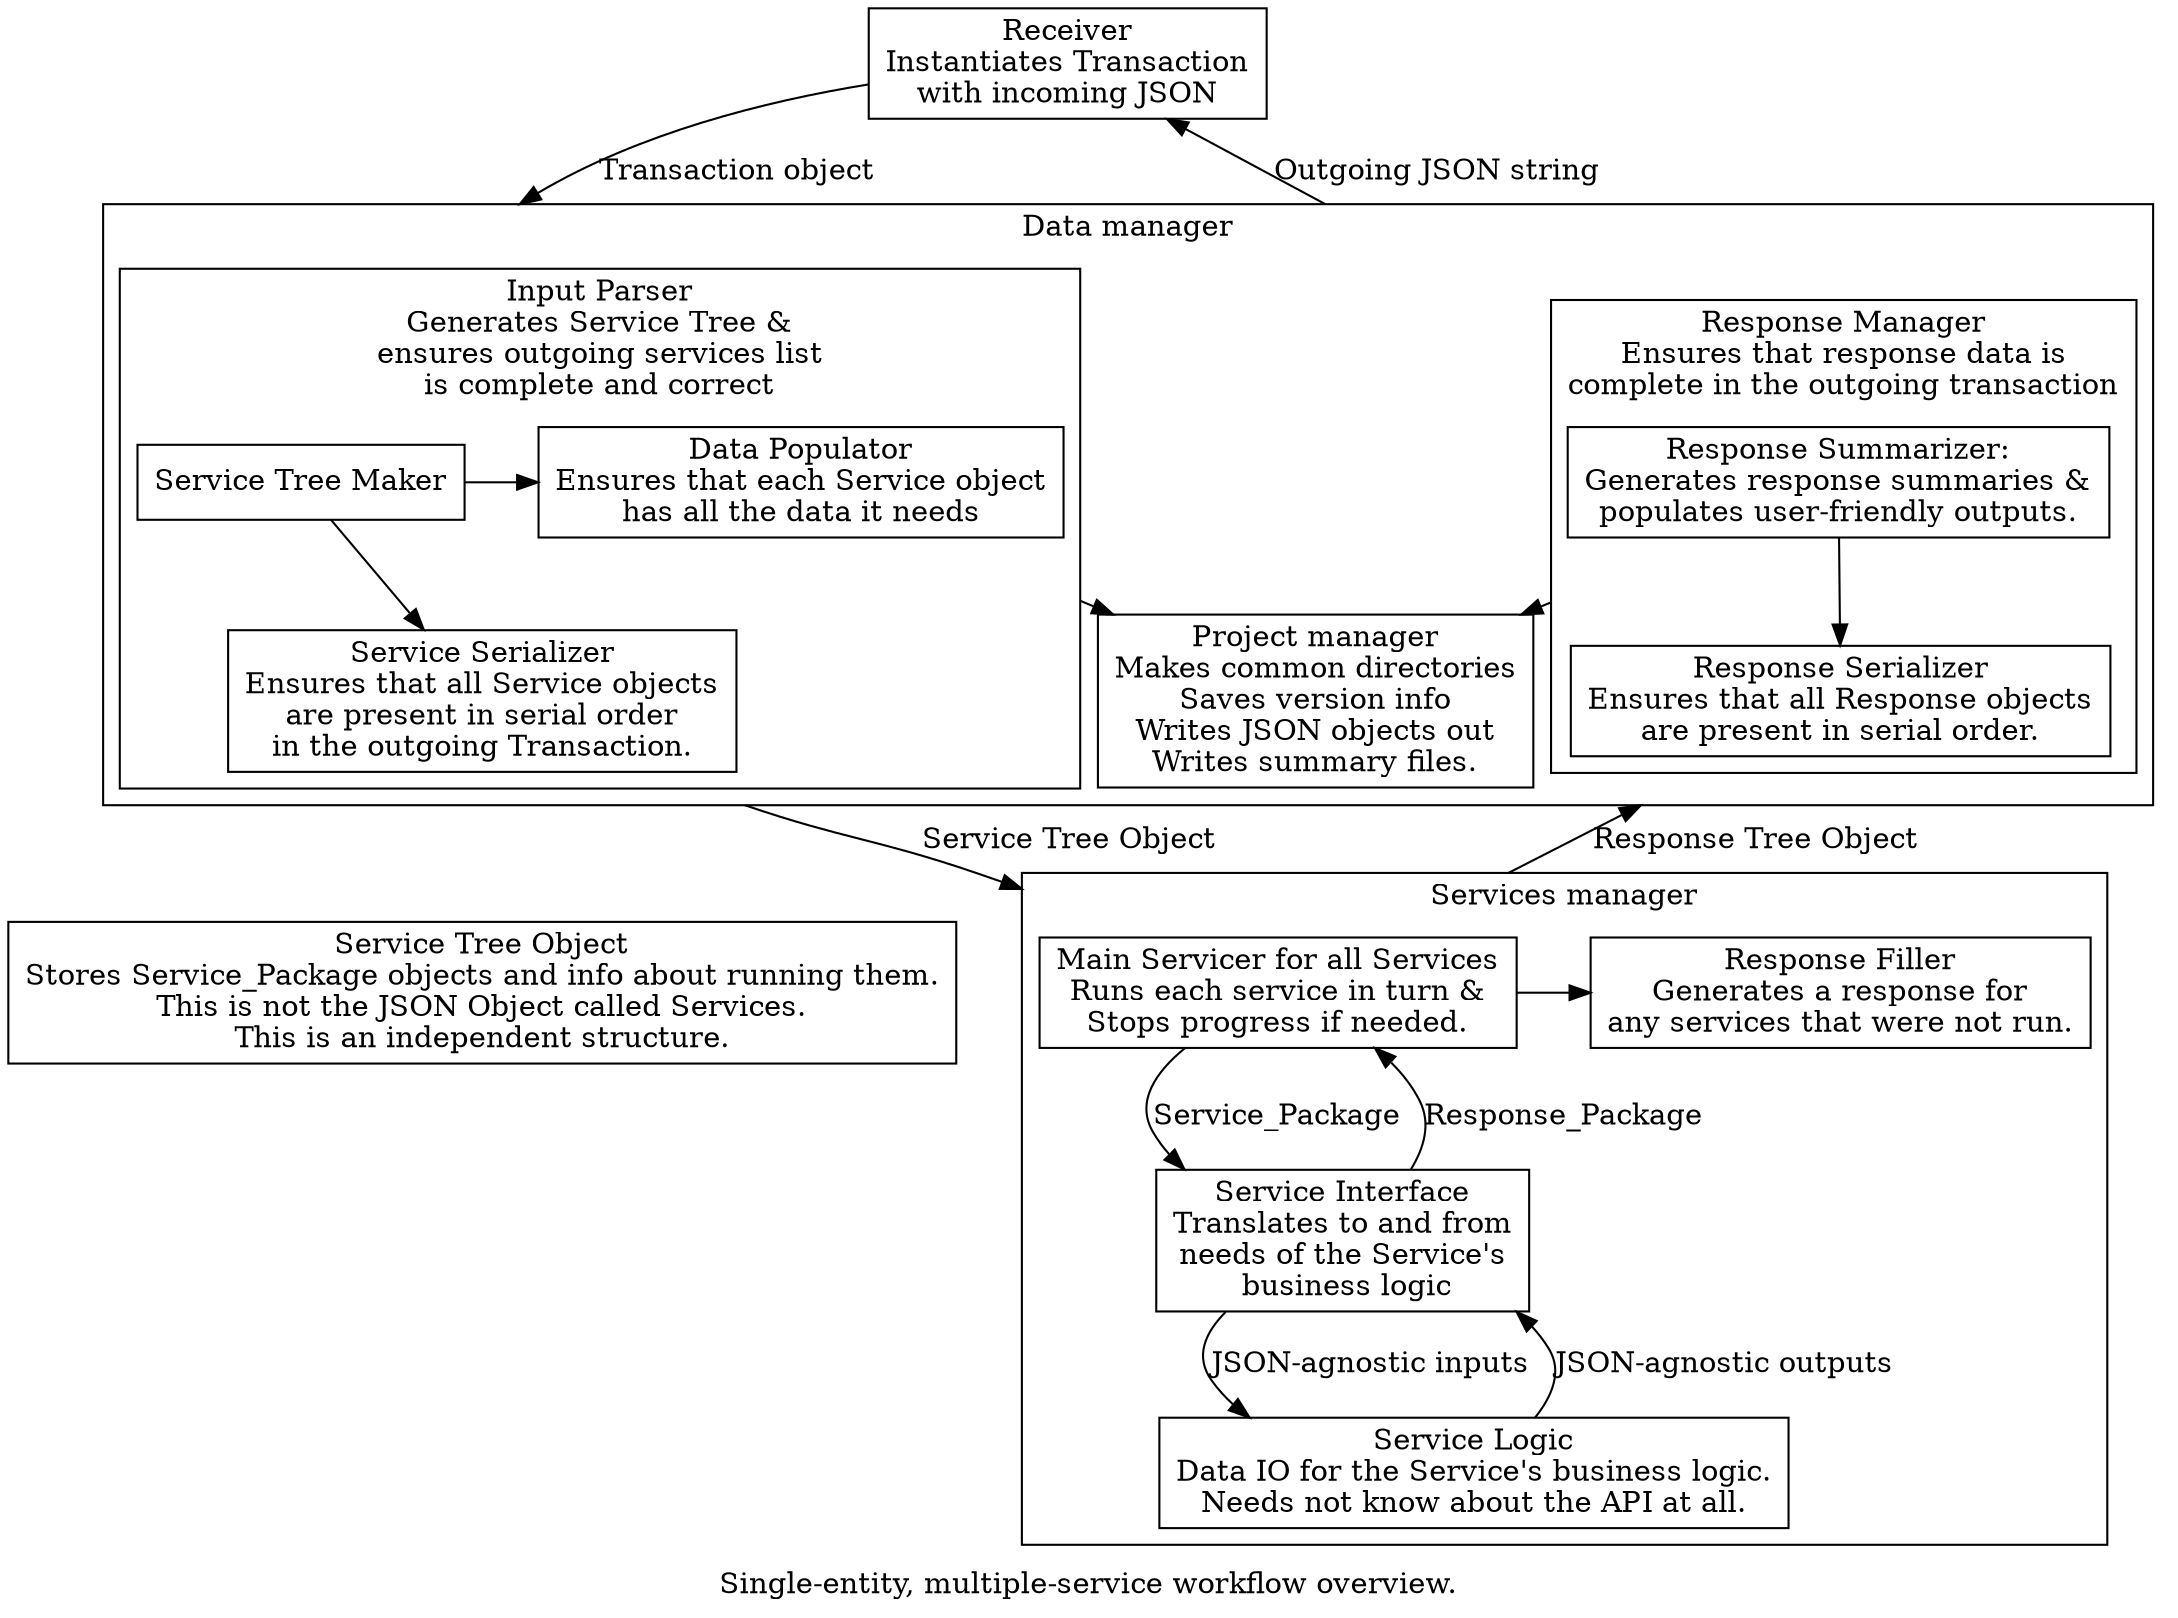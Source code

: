 digraph {
    node [shape=box];
    compound=True;

    label="Single-entity, multiple-service workflow overview.";

    Receiver [label="Receiver\nInstantiates Transaction\nwith incoming JSON"];
   
    subgraph cluster_data_manager {
        label="Data manager";
        subgraph cluster_input_parser {
            label="Input Parser\nGenerates Service Tree &\nensures outgoing services list\nis complete and correct";
            Service_Tree_Maker [label="Service Tree Maker\n"];
            Data_Populator [label="Data Populator\nEnsures that each Service object\nhas all the data it needs"];
            Service_Serializer [label="Service Serializer\nEnsures that all Service objects\nare present in serial order\nin the outgoing Transaction."];
            { rank=same; Service_Tree_Maker -> Data_Populator; }  
            Service_Tree_Maker -> Service_Serializer ;
        }
	Project_Manager [label="Project manager\nMakes common directories\nSaves version info\nWrites JSON objects out\nWrites summary files."];
        Data_Populator -> Project_Manager [ltail=cluster_input_parser ];
        subgraph cluster_response_manager {
            label="Response Manager\nEnsures that response data is\ncomplete in the outgoing transaction";
            Response_Summarizer [label="Response Summarizer:\nGenerates response summaries &\npopulates user-friendly outputs."];
            Response_Serializer [label="Response Serializer\nEnsures that all Response objects\nare present in serial order."];

            Response_Summarizer -> Response_Serializer ;
        }
        Response_Summarizer -> Project_Manager [ltail=cluster_response_manager];
    }
    Service_Tree [label="Service Tree Object\nStores Service_Package objects and info about running them.\nThis is not the JSON Object called Services.\nThis is an independent structure."];
    Service_Serializer -> Service_Tree [style=invis];

    subgraph cluster_service_manager {
        label="Services manager";
        Main_Servicer [label="Main Servicer for all Services\nRuns each service in turn &\nStops progress if needed."];
        Service_Interface [label="Service Interface\nTranslates to and from\nneeds of the Service's\n business logic"];
        Service_Logic [label="Service Logic\nData IO for the Service's business logic.\nNeeds not know about the API at all."];
        Response_Filler [label="Response Filler\nGenerates a response for\nany services that were not run."];

        Main_Servicer -> Service_Interface [label="Service_Package  "];
        Main_Servicer -> Service_Interface [label="Response_Package  " dir="back"];
        { rank=same; Main_Servicer -> Response_Filler ;}

        Service_Interface -> Service_Logic [label="JSON-agnostic inputs  "];
        Service_Interface -> Service_Logic [label="JSON-agnostic outputs  " dir="back"];
    }
    
    Receiver -> Service_Tree_Maker [label="Transaction object  " lhead=cluster_data_manager];
    Receiver -> Response_Summarizer [label="Outgoing JSON string  " dir="back" lhead=cluster_data_manager];
    
    Service_Serializer -> Main_Servicer [label="Service Tree Object  " lhead=cluster_service_manager ltail=cluster_data_manager];
    Response_Serializer -> Main_Servicer [label="Response Tree Object  " dir="back" lhead=cluster_service_manager ltail=cluster_data_manager];

}
